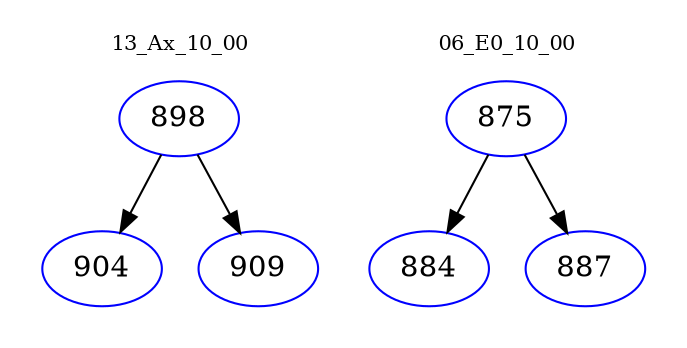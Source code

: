 digraph{
subgraph cluster_0 {
color = white
label = "13_Ax_10_00";
fontsize=10;
T0_898 [label="898", color="blue"]
T0_898 -> T0_904 [color="black"]
T0_904 [label="904", color="blue"]
T0_898 -> T0_909 [color="black"]
T0_909 [label="909", color="blue"]
}
subgraph cluster_1 {
color = white
label = "06_E0_10_00";
fontsize=10;
T1_875 [label="875", color="blue"]
T1_875 -> T1_884 [color="black"]
T1_884 [label="884", color="blue"]
T1_875 -> T1_887 [color="black"]
T1_887 [label="887", color="blue"]
}
}
